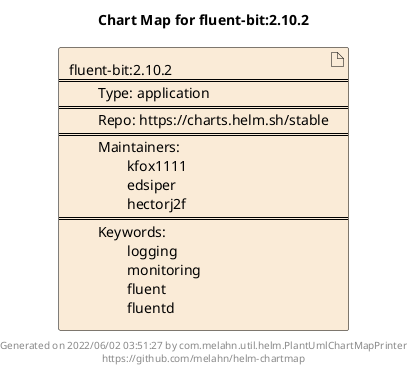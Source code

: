 @startuml
skinparam linetype ortho
skinparam backgroundColor white
skinparam usecaseBorderColor black
skinparam usecaseArrowColor LightSlateGray
skinparam artifactBorderColor black
skinparam artifactArrowColor LightSlateGray

title Chart Map for fluent-bit:2.10.2

'There is one referenced Helm Chart
artifact "fluent-bit:2.10.2\n====\n\tType: application\n====\n\tRepo: https://charts.helm.sh/stable\n====\n\tMaintainers: \n\t\tkfox1111\n\t\tedsiper\n\t\thectorj2f\n====\n\tKeywords: \n\t\tlogging\n\t\tmonitoring\n\t\tfluent\n\t\tfluentd" as fluent_bit_2_10_2 #AntiqueWhite

'There are 0 referenced Docker Images

'Chart Dependencies

center footer Generated on 2022/06/02 03:51:27 by com.melahn.util.helm.PlantUmlChartMapPrinter\nhttps://github.com/melahn/helm-chartmap
@enduml
